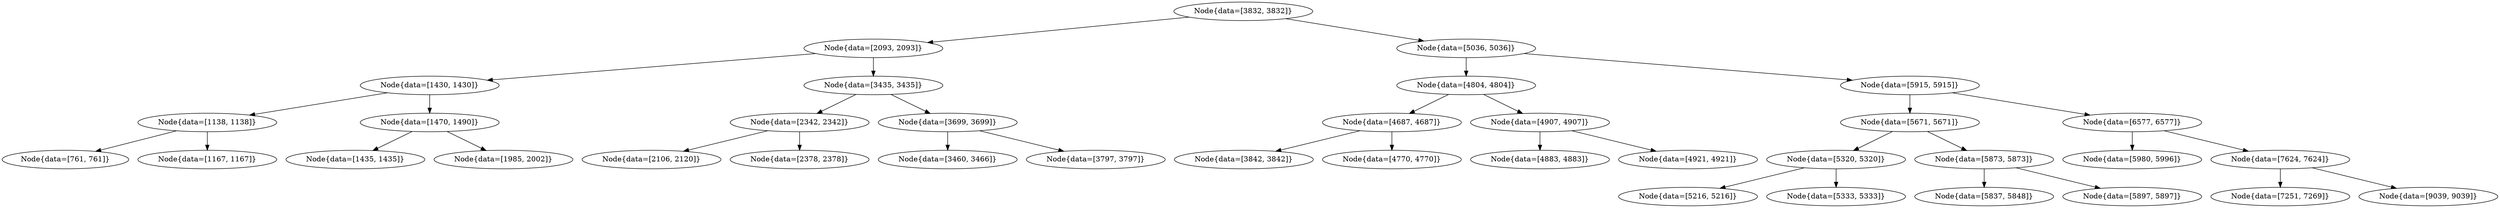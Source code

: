 digraph G{
2139441196 [label="Node{data=[3832, 3832]}"]
2139441196 -> 1457580371
1457580371 [label="Node{data=[2093, 2093]}"]
1457580371 -> 1523461347
1523461347 [label="Node{data=[1430, 1430]}"]
1523461347 -> 969417158
969417158 [label="Node{data=[1138, 1138]}"]
969417158 -> 1826212603
1826212603 [label="Node{data=[761, 761]}"]
969417158 -> 1034030146
1034030146 [label="Node{data=[1167, 1167]}"]
1523461347 -> 371234337
371234337 [label="Node{data=[1470, 1490]}"]
371234337 -> 1855865650
1855865650 [label="Node{data=[1435, 1435]}"]
371234337 -> 1278398984
1278398984 [label="Node{data=[1985, 2002]}"]
1457580371 -> 1642006480
1642006480 [label="Node{data=[3435, 3435]}"]
1642006480 -> 1935410260
1935410260 [label="Node{data=[2342, 2342]}"]
1935410260 -> 1866948318
1866948318 [label="Node{data=[2106, 2120]}"]
1935410260 -> 893350828
893350828 [label="Node{data=[2378, 2378]}"]
1642006480 -> 742855516
742855516 [label="Node{data=[3699, 3699]}"]
742855516 -> 1068162084
1068162084 [label="Node{data=[3460, 3466]}"]
742855516 -> 1791935649
1791935649 [label="Node{data=[3797, 3797]}"]
2139441196 -> 614623303
614623303 [label="Node{data=[5036, 5036]}"]
614623303 -> 820724348
820724348 [label="Node{data=[4804, 4804]}"]
820724348 -> 1506403257
1506403257 [label="Node{data=[4687, 4687]}"]
1506403257 -> 1170137069
1170137069 [label="Node{data=[3842, 3842]}"]
1506403257 -> 1919510349
1919510349 [label="Node{data=[4770, 4770]}"]
820724348 -> 410727390
410727390 [label="Node{data=[4907, 4907]}"]
410727390 -> 238673731
238673731 [label="Node{data=[4883, 4883]}"]
410727390 -> 1036724446
1036724446 [label="Node{data=[4921, 4921]}"]
614623303 -> 77685541
77685541 [label="Node{data=[5915, 5915]}"]
77685541 -> 1157977516
1157977516 [label="Node{data=[5671, 5671]}"]
1157977516 -> 84298120
84298120 [label="Node{data=[5320, 5320]}"]
84298120 -> 1634671662
1634671662 [label="Node{data=[5216, 5216]}"]
84298120 -> 1851323245
1851323245 [label="Node{data=[5333, 5333]}"]
1157977516 -> 18834239
18834239 [label="Node{data=[5873, 5873]}"]
18834239 -> 912404637
912404637 [label="Node{data=[5837, 5848]}"]
18834239 -> 796247059
796247059 [label="Node{data=[5897, 5897]}"]
77685541 -> 102734091
102734091 [label="Node{data=[6577, 6577]}"]
102734091 -> 2086868076
2086868076 [label="Node{data=[5980, 5996]}"]
102734091 -> 1528968613
1528968613 [label="Node{data=[7624, 7624]}"]
1528968613 -> 1526085518
1526085518 [label="Node{data=[7251, 7269]}"]
1528968613 -> 542849562
542849562 [label="Node{data=[9039, 9039]}"]
}